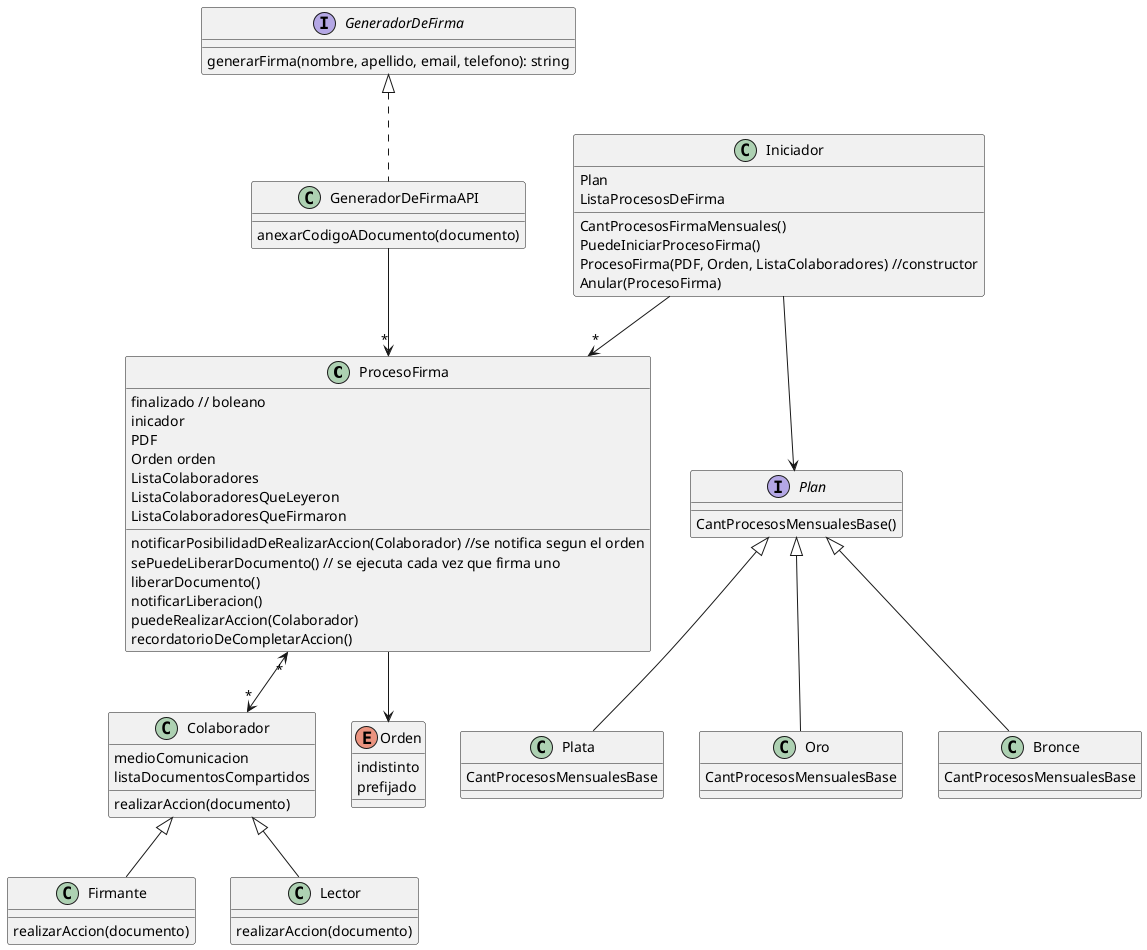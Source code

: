 @startuml

ProcesoFirma "*"<-->"*" Colaborador
ProcesoFirma --> Orden

class ProcesoFirma{
finalizado // boleano
inicador
PDF
Orden orden
ListaColaboradores
ListaColaboradoresQueLeyeron
ListaColaboradoresQueFirmaron
notificarPosibilidadDeRealizarAccion(Colaborador) //se notifica segun el orden
sePuedeLiberarDocumento() // se ejecuta cada vez que firma uno
liberarDocumento()
notificarLiberacion()
puedeRealizarAccion(Colaborador)
recordatorioDeCompletarAccion()
}

enum Orden{
indistinto
prefijado
}

Colaborador <|-- Firmante
Colaborador <|-- Lector

class Colaborador{
medioComunicacion
listaDocumentosCompartidos
realizarAccion(documento)
}

class Firmante{
realizarAccion(documento)
}

class Lector{
realizarAccion(documento)
}

GeneradorDeFirma <|..GeneradorDeFirmaAPI
GeneradorDeFirmaAPI -->"*" ProcesoFirma

class GeneradorDeFirmaAPI{
anexarCodigoADocumento(documento)
}

interface GeneradorDeFirma{
generarFirma(nombre, apellido, email, telefono): string
}

Iniciador -->"*" ProcesoFirma

class Iniciador{
Plan
ListaProcesosDeFirma
CantProcesosFirmaMensuales()
PuedeIniciarProcesoFirma()
ProcesoFirma(PDF, Orden, ListaColaboradores) //constructor
Anular(ProcesoFirma)
}

Plan <|-- Plata
Plan <|-- Oro
Plan <|-- Bronce

Iniciador --> Plan
interface Plan{
CantProcesosMensualesBase()
}

class Plata{
CantProcesosMensualesBase
}
class Oro{
CantProcesosMensualesBase
}
class Bronce{
CantProcesosMensualesBase
}

@enduml
